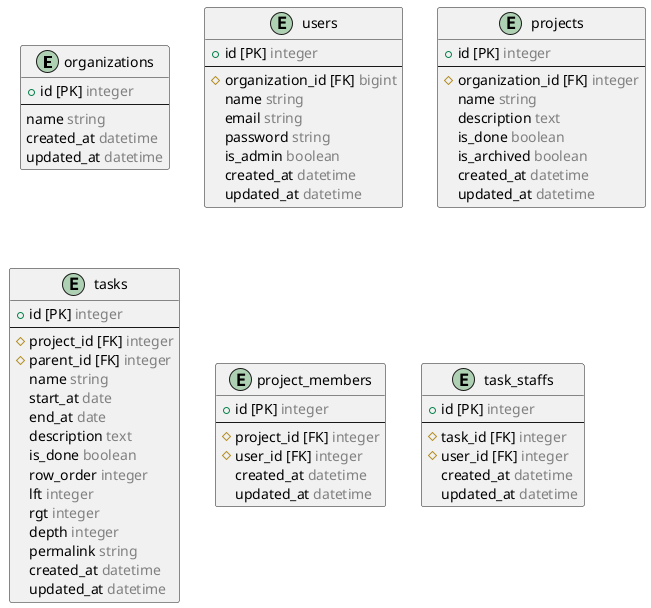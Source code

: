 @startuml erd

  entity "organizations" {
    + id [PK] <color:gray>integer</color>
    --
    name <color:gray>string</color>
    created_at <color:gray>datetime</color>
    updated_at <color:gray>datetime</color>
  }

  entity "users" {
    + id [PK] <color:gray>integer</color>
    --
    # organization_id [FK] <color:gray>bigint</color>
    name <color:gray>string</color>
    email <color:gray>string</color>
    password <color:gray>string</color>
    is_admin <color:gray>boolean</color>
    created_at <color:gray>datetime</color>
    updated_at <color:gray>datetime</color>
  }

  entity "projects" {
    + id [PK] <color:gray>integer</color>
    --
    # organization_id [FK] <color:gray>integer</color>
    name <color:gray>string</color>
    description <color:gray>text</color>
    is_done <color:gray>boolean</color>
    is_archived <color:gray>boolean</color>
    created_at <color:gray>datetime</color>
    updated_at <color:gray>datetime</color>
  }

  entity "tasks" {
    + id [PK] <color:gray>integer</color>
    --
    # project_id [FK] <color:gray>integer</color>
    # parent_id [FK] <color:gray>integer</color>
    name <color:gray>string</color>
    start_at <color:gray>date</color>
    end_at <color:gray>date</color>
    description <color:gray>text</color>
    is_done <color:gray>boolean</color>
    row_order <color:gray>integer</color>
    lft <color:gray>integer</color>
    rgt <color:gray>integer</color>
    depth <color:gray>integer</color>
    permalink <color:gray>string</color>
    created_at <color:gray>datetime</color>
    updated_at <color:gray>datetime</color>
  }

  entity "project_members" {
    + id [PK] <color:gray>integer</color>
    --
    # project_id [FK] <color:gray>integer</color>
    # user_id [FK] <color:gray>integer</color>
    created_at <color:gray>datetime</color>
    updated_at <color:gray>datetime</color>
  }

  entity "task_staffs" {
    + id [PK] <color:gray>integer</color>
    --
    # task_id [FK] <color:gray>integer</color>
    # user_id [FK] <color:gray>integer</color>
    created_at <color:gray>datetime</color>
    updated_at <color:gray>datetime</color>
  }

@enduml
